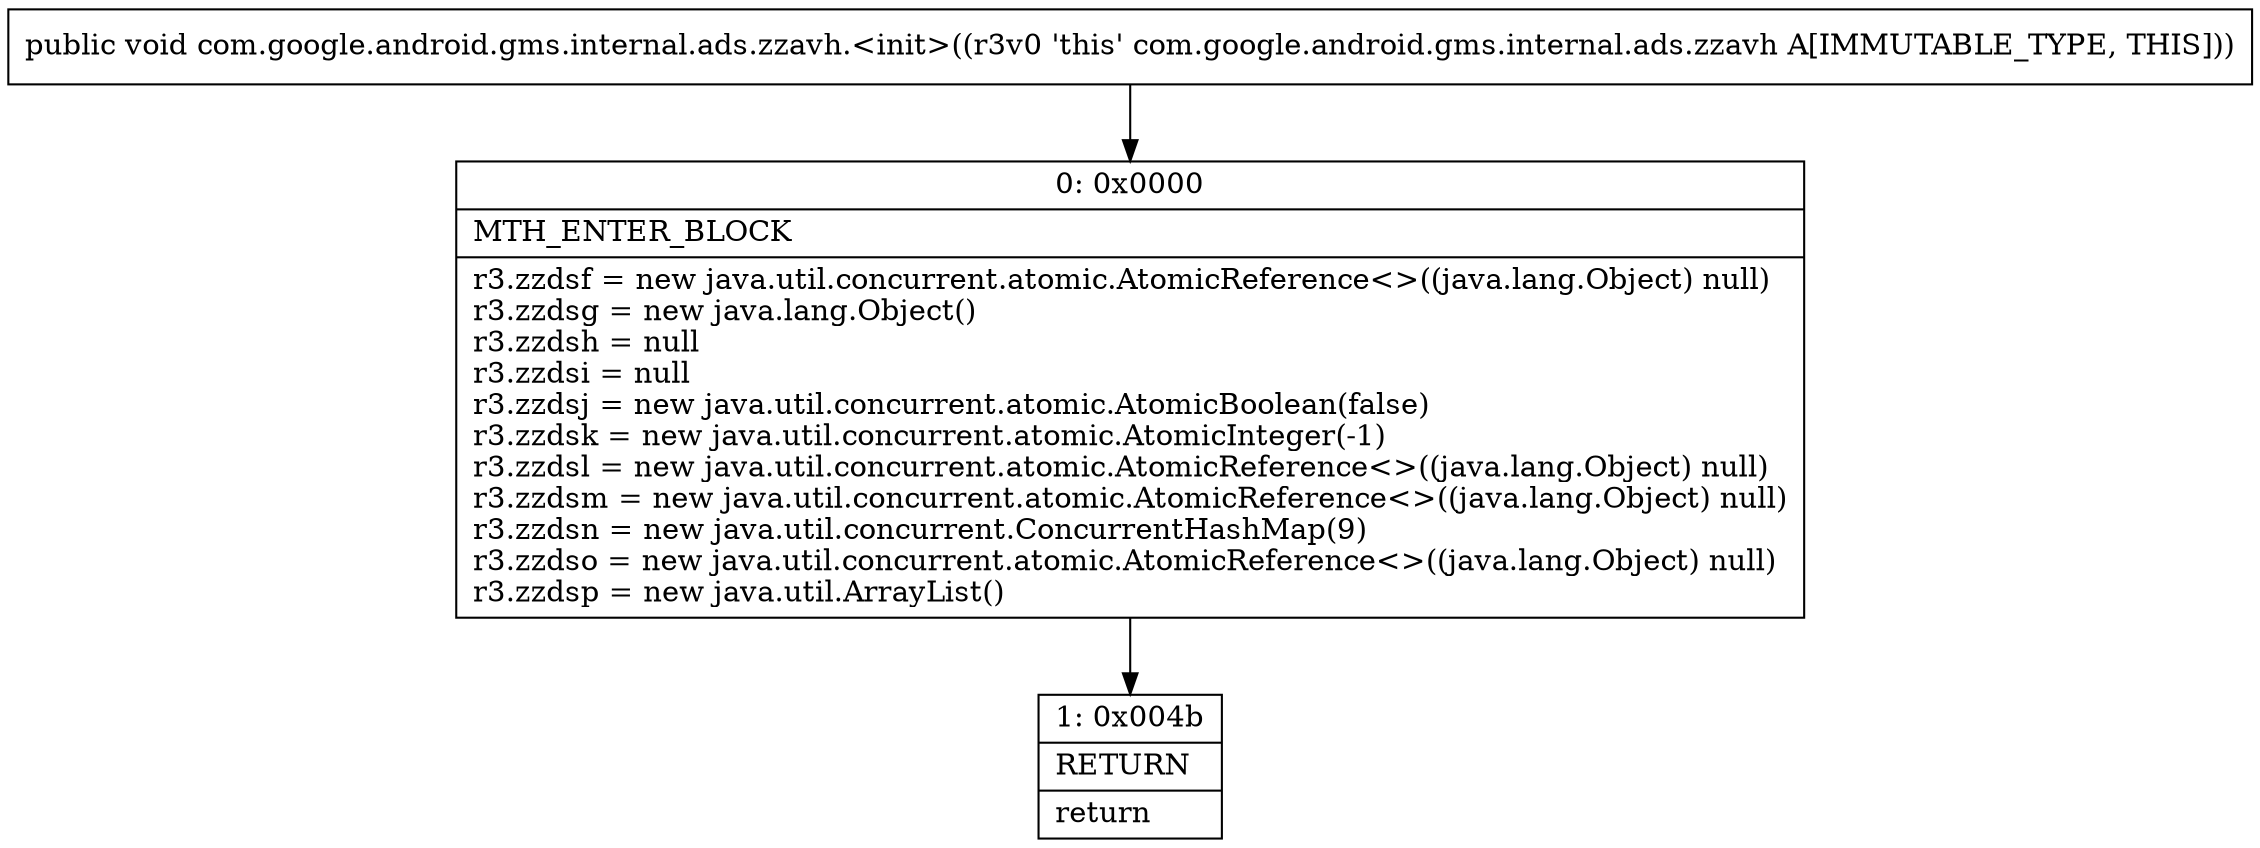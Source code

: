 digraph "CFG forcom.google.android.gms.internal.ads.zzavh.\<init\>()V" {
Node_0 [shape=record,label="{0\:\ 0x0000|MTH_ENTER_BLOCK\l|r3.zzdsf = new java.util.concurrent.atomic.AtomicReference\<\>((java.lang.Object) null)\lr3.zzdsg = new java.lang.Object()\lr3.zzdsh = null\lr3.zzdsi = null\lr3.zzdsj = new java.util.concurrent.atomic.AtomicBoolean(false)\lr3.zzdsk = new java.util.concurrent.atomic.AtomicInteger(\-1)\lr3.zzdsl = new java.util.concurrent.atomic.AtomicReference\<\>((java.lang.Object) null)\lr3.zzdsm = new java.util.concurrent.atomic.AtomicReference\<\>((java.lang.Object) null)\lr3.zzdsn = new java.util.concurrent.ConcurrentHashMap(9)\lr3.zzdso = new java.util.concurrent.atomic.AtomicReference\<\>((java.lang.Object) null)\lr3.zzdsp = new java.util.ArrayList()\l}"];
Node_1 [shape=record,label="{1\:\ 0x004b|RETURN\l|return\l}"];
MethodNode[shape=record,label="{public void com.google.android.gms.internal.ads.zzavh.\<init\>((r3v0 'this' com.google.android.gms.internal.ads.zzavh A[IMMUTABLE_TYPE, THIS])) }"];
MethodNode -> Node_0;
Node_0 -> Node_1;
}


